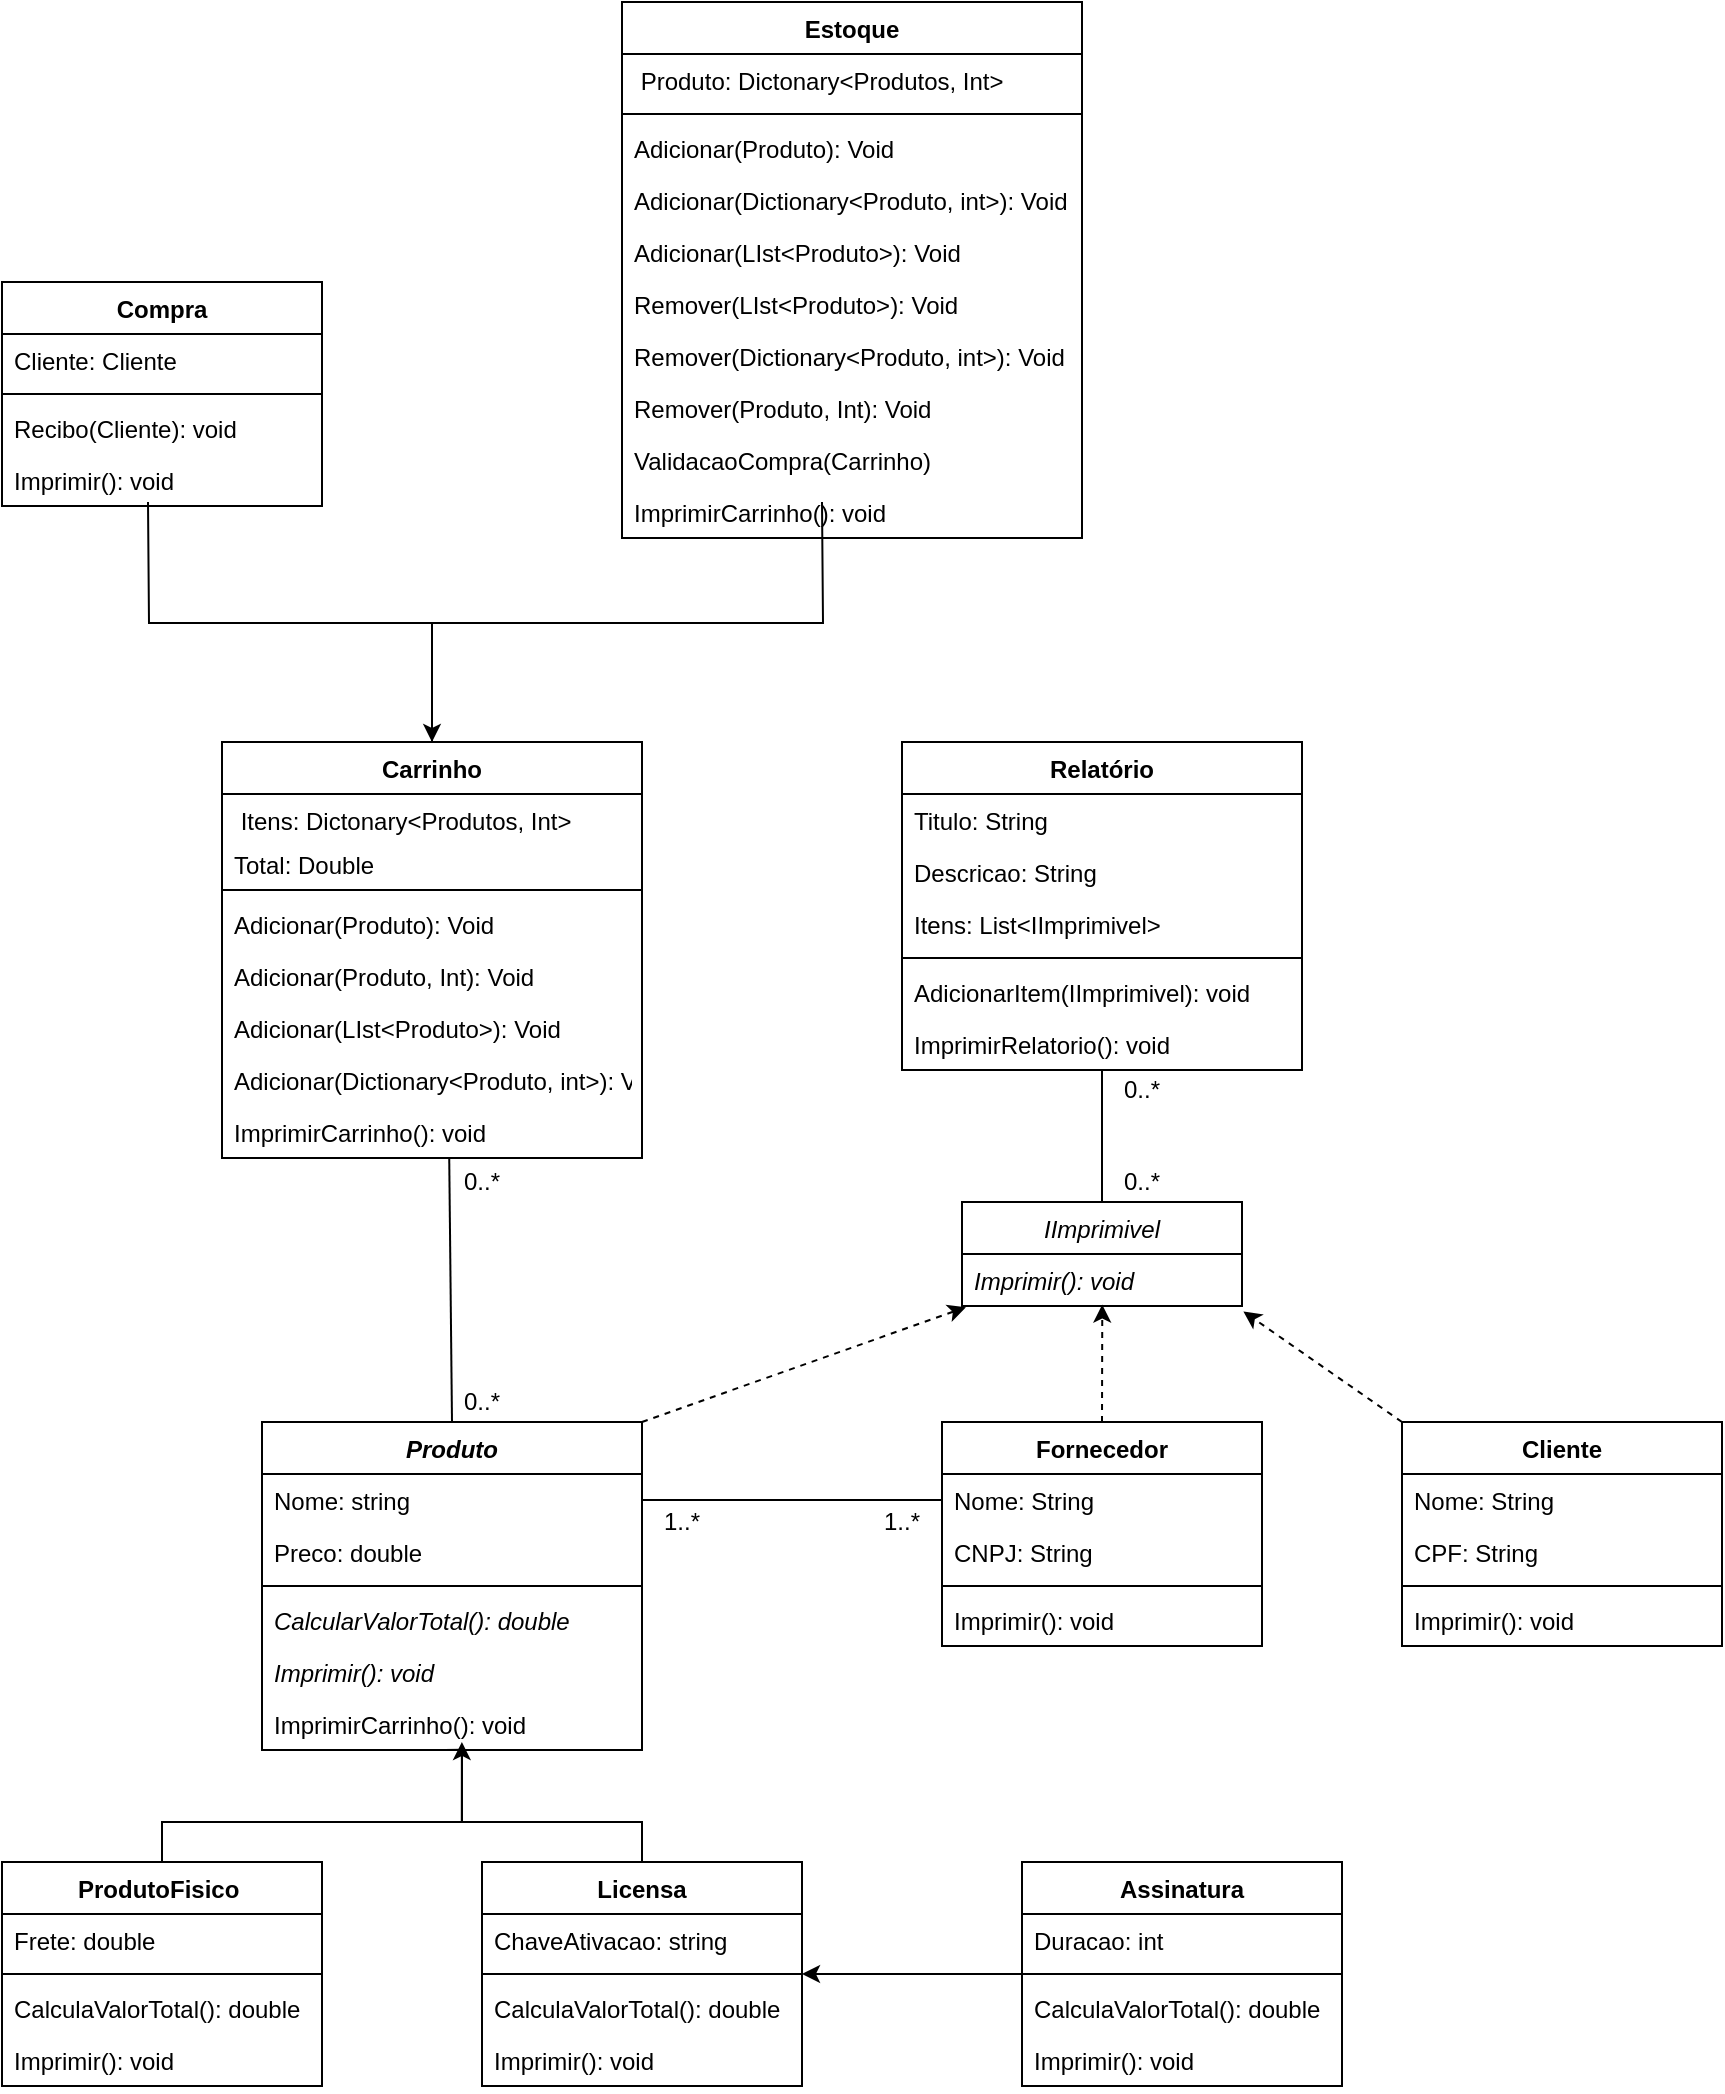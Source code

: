 <mxfile version="14.7.7" type="device"><diagram name="Page-1" id="9f46799a-70d6-7492-0946-bef42562c5a5"><mxGraphModel dx="716" dy="1227" grid="1" gridSize="10" guides="0" tooltips="1" connect="1" arrows="1" fold="1" page="1" pageScale="1" pageWidth="1100" pageHeight="850" background="none" math="0" shadow="0"><root><mxCell id="0"/><mxCell id="1" parent="0"/><mxCell id="nFYuD5tt0FKsNMg1wuBp-65" style="edgeStyle=orthogonalEdgeStyle;rounded=0;orthogonalLoop=1;jettySize=auto;html=1;exitX=0.5;exitY=0;exitDx=0;exitDy=0;endArrow=none;endFill=0;" parent="1" source="NOvSTR_Z6-aRSlPlnqLn-1" edge="1"><mxGeometry relative="1" as="geometry"><mxPoint x="273" y="-40" as="targetPoint"/></mxGeometry></mxCell><mxCell id="IoJTd6IkPJxwuhOxfUBB-2" style="edgeStyle=orthogonalEdgeStyle;rounded=0;orthogonalLoop=1;jettySize=auto;html=1;exitX=0.5;exitY=0;exitDx=0;exitDy=0;startArrow=classic;startFill=1;endArrow=none;endFill=0;" edge="1" parent="1" source="NOvSTR_Z6-aRSlPlnqLn-1"><mxGeometry relative="1" as="geometry"><mxPoint x="610" y="-40" as="targetPoint"/></mxGeometry></mxCell><mxCell id="NOvSTR_Z6-aRSlPlnqLn-1" value="Carrinho" style="swimlane;fontStyle=1;align=center;verticalAlign=top;childLayout=stackLayout;horizontal=1;startSize=26;horizontalStack=0;resizeParent=1;resizeParentMax=0;resizeLast=0;collapsible=1;marginBottom=0;" parent="1" vertex="1"><mxGeometry x="310" y="80" width="210" height="208" as="geometry"/></mxCell><mxCell id="NOvSTR_Z6-aRSlPlnqLn-2" value=" Itens: Dictonary&lt;Produtos, Int&gt;" style="text;strokeColor=none;fillColor=none;align=left;verticalAlign=top;spacingLeft=4;spacingRight=4;overflow=hidden;rotatable=0;points=[[0,0.5],[1,0.5]];portConstraint=eastwest;" parent="NOvSTR_Z6-aRSlPlnqLn-1" vertex="1"><mxGeometry y="26" width="210" height="22" as="geometry"/></mxCell><mxCell id="NOvSTR_Z6-aRSlPlnqLn-6" value="Total: Double" style="text;strokeColor=none;fillColor=none;align=left;verticalAlign=top;spacingLeft=4;spacingRight=4;overflow=hidden;rotatable=0;points=[[0,0.5],[1,0.5]];portConstraint=eastwest;" parent="NOvSTR_Z6-aRSlPlnqLn-1" vertex="1"><mxGeometry y="48" width="210" height="22" as="geometry"/></mxCell><mxCell id="NOvSTR_Z6-aRSlPlnqLn-3" value="" style="line;strokeWidth=1;fillColor=none;align=left;verticalAlign=middle;spacingTop=-1;spacingLeft=3;spacingRight=3;rotatable=0;labelPosition=right;points=[];portConstraint=eastwest;" parent="NOvSTR_Z6-aRSlPlnqLn-1" vertex="1"><mxGeometry y="70" width="210" height="8" as="geometry"/></mxCell><mxCell id="NOvSTR_Z6-aRSlPlnqLn-5" value="Adicionar(Produto): Void" style="text;strokeColor=none;fillColor=none;align=left;verticalAlign=top;spacingLeft=4;spacingRight=4;overflow=hidden;rotatable=0;points=[[0,0.5],[1,0.5]];portConstraint=eastwest;" parent="NOvSTR_Z6-aRSlPlnqLn-1" vertex="1"><mxGeometry y="78" width="210" height="26" as="geometry"/></mxCell><mxCell id="NOvSTR_Z6-aRSlPlnqLn-7" value="Adicionar(Produto, Int): Void" style="text;strokeColor=none;fillColor=none;align=left;verticalAlign=top;spacingLeft=4;spacingRight=4;overflow=hidden;rotatable=0;points=[[0,0.5],[1,0.5]];portConstraint=eastwest;" parent="NOvSTR_Z6-aRSlPlnqLn-1" vertex="1"><mxGeometry y="104" width="210" height="26" as="geometry"/></mxCell><mxCell id="NOvSTR_Z6-aRSlPlnqLn-8" value="Adicionar(LIst&lt;Produto&gt;): Void" style="text;strokeColor=none;fillColor=none;align=left;verticalAlign=top;spacingLeft=4;spacingRight=4;overflow=hidden;rotatable=0;points=[[0,0.5],[1,0.5]];portConstraint=eastwest;" parent="NOvSTR_Z6-aRSlPlnqLn-1" vertex="1"><mxGeometry y="130" width="210" height="26" as="geometry"/></mxCell><mxCell id="NOvSTR_Z6-aRSlPlnqLn-9" value="Adicionar(Dictionary&lt;Produto, int&gt;): Void" style="text;strokeColor=none;fillColor=none;align=left;verticalAlign=top;spacingLeft=4;spacingRight=4;overflow=hidden;rotatable=0;points=[[0,0.5],[1,0.5]];portConstraint=eastwest;" parent="NOvSTR_Z6-aRSlPlnqLn-1" vertex="1"><mxGeometry y="156" width="210" height="26" as="geometry"/></mxCell><mxCell id="NOvSTR_Z6-aRSlPlnqLn-10" value="ImprimirCarrinho(): void" style="text;strokeColor=none;fillColor=none;align=left;verticalAlign=top;spacingLeft=4;spacingRight=4;overflow=hidden;rotatable=0;points=[[0,0.5],[1,0.5]];portConstraint=eastwest;" parent="NOvSTR_Z6-aRSlPlnqLn-1" vertex="1"><mxGeometry y="182" width="210" height="26" as="geometry"/></mxCell><mxCell id="NOvSTR_Z6-aRSlPlnqLn-11" value="Relatório" style="swimlane;fontStyle=1;align=center;verticalAlign=top;childLayout=stackLayout;horizontal=1;startSize=26;horizontalStack=0;resizeParent=1;resizeParentMax=0;resizeLast=0;collapsible=1;marginBottom=0;" parent="1" vertex="1"><mxGeometry x="650" y="80" width="200" height="164" as="geometry"/></mxCell><mxCell id="NOvSTR_Z6-aRSlPlnqLn-12" value="Titulo: String" style="text;strokeColor=none;fillColor=none;align=left;verticalAlign=top;spacingLeft=4;spacingRight=4;overflow=hidden;rotatable=0;points=[[0,0.5],[1,0.5]];portConstraint=eastwest;" parent="NOvSTR_Z6-aRSlPlnqLn-11" vertex="1"><mxGeometry y="26" width="200" height="26" as="geometry"/></mxCell><mxCell id="NOvSTR_Z6-aRSlPlnqLn-15" value="Descricao: String" style="text;strokeColor=none;fillColor=none;align=left;verticalAlign=top;spacingLeft=4;spacingRight=4;overflow=hidden;rotatable=0;points=[[0,0.5],[1,0.5]];portConstraint=eastwest;" parent="NOvSTR_Z6-aRSlPlnqLn-11" vertex="1"><mxGeometry y="52" width="200" height="26" as="geometry"/></mxCell><mxCell id="NOvSTR_Z6-aRSlPlnqLn-16" value="Itens: List&lt;IImprimivel&gt;" style="text;strokeColor=none;fillColor=none;align=left;verticalAlign=top;spacingLeft=4;spacingRight=4;overflow=hidden;rotatable=0;points=[[0,0.5],[1,0.5]];portConstraint=eastwest;" parent="NOvSTR_Z6-aRSlPlnqLn-11" vertex="1"><mxGeometry y="78" width="200" height="26" as="geometry"/></mxCell><mxCell id="NOvSTR_Z6-aRSlPlnqLn-13" value="" style="line;strokeWidth=1;fillColor=none;align=left;verticalAlign=middle;spacingTop=-1;spacingLeft=3;spacingRight=3;rotatable=0;labelPosition=right;points=[];portConstraint=eastwest;" parent="NOvSTR_Z6-aRSlPlnqLn-11" vertex="1"><mxGeometry y="104" width="200" height="8" as="geometry"/></mxCell><mxCell id="NOvSTR_Z6-aRSlPlnqLn-14" value="AdicionarItem(IImprimivel): void" style="text;strokeColor=none;fillColor=none;align=left;verticalAlign=top;spacingLeft=4;spacingRight=4;overflow=hidden;rotatable=0;points=[[0,0.5],[1,0.5]];portConstraint=eastwest;" parent="NOvSTR_Z6-aRSlPlnqLn-11" vertex="1"><mxGeometry y="112" width="200" height="26" as="geometry"/></mxCell><mxCell id="NOvSTR_Z6-aRSlPlnqLn-17" value="ImprimirRelatorio(): void" style="text;strokeColor=none;fillColor=none;align=left;verticalAlign=top;spacingLeft=4;spacingRight=4;overflow=hidden;rotatable=0;points=[[0,0.5],[1,0.5]];portConstraint=eastwest;" parent="NOvSTR_Z6-aRSlPlnqLn-11" vertex="1"><mxGeometry y="138" width="200" height="26" as="geometry"/></mxCell><mxCell id="nFYuD5tt0FKsNMg1wuBp-15" style="edgeStyle=orthogonalEdgeStyle;rounded=0;orthogonalLoop=1;jettySize=auto;html=1;exitX=0.5;exitY=0;exitDx=0;exitDy=0;endArrow=none;endFill=0;" parent="1" source="NOvSTR_Z6-aRSlPlnqLn-22" target="NOvSTR_Z6-aRSlPlnqLn-11" edge="1"><mxGeometry relative="1" as="geometry"><mxPoint x="740" y="250" as="targetPoint"/></mxGeometry></mxCell><mxCell id="NOvSTR_Z6-aRSlPlnqLn-22" value="IImprimivel" style="swimlane;fontStyle=2;childLayout=stackLayout;horizontal=1;startSize=26;fillColor=none;horizontalStack=0;resizeParent=1;resizeParentMax=0;resizeLast=0;collapsible=1;marginBottom=0;fontFamily=Helvetica;" parent="1" vertex="1"><mxGeometry x="680" y="310" width="140" height="52" as="geometry"/></mxCell><mxCell id="NOvSTR_Z6-aRSlPlnqLn-23" value="Imprimir(): void" style="text;strokeColor=none;fillColor=none;align=left;verticalAlign=top;spacingLeft=4;spacingRight=4;overflow=hidden;rotatable=0;points=[[0,0.5],[1,0.5]];portConstraint=eastwest;fontFamily=Helvetica;fontStyle=2" parent="NOvSTR_Z6-aRSlPlnqLn-22" vertex="1"><mxGeometry y="26" width="140" height="26" as="geometry"/></mxCell><mxCell id="nFYuD5tt0FKsNMg1wuBp-12" style="edgeStyle=none;rounded=0;orthogonalLoop=1;jettySize=auto;html=1;exitX=1;exitY=0;exitDx=0;exitDy=0;entryX=0.014;entryY=1.023;entryDx=0;entryDy=0;entryPerimeter=0;dashed=1;" parent="1" source="NOvSTR_Z6-aRSlPlnqLn-26" target="NOvSTR_Z6-aRSlPlnqLn-23" edge="1"><mxGeometry relative="1" as="geometry"/></mxCell><mxCell id="nFYuD5tt0FKsNMg1wuBp-13" style="edgeStyle=none;rounded=0;orthogonalLoop=1;jettySize=auto;html=1;exitX=0.5;exitY=0;exitDx=0;exitDy=0;entryX=0.541;entryY=0.992;entryDx=0;entryDy=0;entryPerimeter=0;endArrow=none;endFill=0;" parent="1" source="NOvSTR_Z6-aRSlPlnqLn-26" target="NOvSTR_Z6-aRSlPlnqLn-10" edge="1"><mxGeometry relative="1" as="geometry"/></mxCell><mxCell id="NOvSTR_Z6-aRSlPlnqLn-26" value="Produto" style="swimlane;fontStyle=3;align=center;verticalAlign=top;childLayout=stackLayout;horizontal=1;startSize=26;horizontalStack=0;resizeParent=1;resizeParentMax=0;resizeLast=0;collapsible=1;marginBottom=0;fontFamily=Helvetica;" parent="1" vertex="1"><mxGeometry x="330" y="420" width="190" height="164" as="geometry"/></mxCell><mxCell id="NOvSTR_Z6-aRSlPlnqLn-27" value="Nome: string" style="text;strokeColor=none;fillColor=none;align=left;verticalAlign=top;spacingLeft=4;spacingRight=4;overflow=hidden;rotatable=0;points=[[0,0.5],[1,0.5]];portConstraint=eastwest;" parent="NOvSTR_Z6-aRSlPlnqLn-26" vertex="1"><mxGeometry y="26" width="190" height="26" as="geometry"/></mxCell><mxCell id="NOvSTR_Z6-aRSlPlnqLn-30" value="Preco: double" style="text;strokeColor=none;fillColor=none;align=left;verticalAlign=top;spacingLeft=4;spacingRight=4;overflow=hidden;rotatable=0;points=[[0,0.5],[1,0.5]];portConstraint=eastwest;" parent="NOvSTR_Z6-aRSlPlnqLn-26" vertex="1"><mxGeometry y="52" width="190" height="26" as="geometry"/></mxCell><mxCell id="NOvSTR_Z6-aRSlPlnqLn-28" value="" style="line;strokeWidth=1;fillColor=none;align=left;verticalAlign=middle;spacingTop=-1;spacingLeft=3;spacingRight=3;rotatable=0;labelPosition=right;points=[];portConstraint=eastwest;fontStyle=2" parent="NOvSTR_Z6-aRSlPlnqLn-26" vertex="1"><mxGeometry y="78" width="190" height="8" as="geometry"/></mxCell><mxCell id="NOvSTR_Z6-aRSlPlnqLn-29" value="CalcularValorTotal(): double" style="text;strokeColor=none;fillColor=none;align=left;verticalAlign=top;spacingLeft=4;spacingRight=4;overflow=hidden;rotatable=0;points=[[0,0.5],[1,0.5]];portConstraint=eastwest;fontStyle=2" parent="NOvSTR_Z6-aRSlPlnqLn-26" vertex="1"><mxGeometry y="86" width="190" height="26" as="geometry"/></mxCell><mxCell id="NOvSTR_Z6-aRSlPlnqLn-31" value="Imprimir(): void" style="text;strokeColor=none;fillColor=none;align=left;verticalAlign=top;spacingLeft=4;spacingRight=4;overflow=hidden;rotatable=0;points=[[0,0.5],[1,0.5]];portConstraint=eastwest;fontStyle=2" parent="NOvSTR_Z6-aRSlPlnqLn-26" vertex="1"><mxGeometry y="112" width="190" height="26" as="geometry"/></mxCell><mxCell id="nFYuD5tt0FKsNMg1wuBp-53" value="ImprimirCarrinho(): void" style="text;strokeColor=none;fillColor=none;align=left;verticalAlign=top;spacingLeft=4;spacingRight=4;overflow=hidden;rotatable=0;points=[[0,0.5],[1,0.5]];portConstraint=eastwest;" parent="NOvSTR_Z6-aRSlPlnqLn-26" vertex="1"><mxGeometry y="138" width="190" height="26" as="geometry"/></mxCell><mxCell id="nFYuD5tt0FKsNMg1wuBp-18" style="edgeStyle=orthogonalEdgeStyle;rounded=0;orthogonalLoop=1;jettySize=auto;html=1;exitX=0.5;exitY=0;exitDx=0;exitDy=0;endArrow=none;endFill=0;entryX=0.481;entryY=0.998;entryDx=0;entryDy=0;entryPerimeter=0;" parent="1" source="NOvSTR_Z6-aRSlPlnqLn-32" edge="1" target="nFYuD5tt0FKsNMg1wuBp-53"><mxGeometry relative="1" as="geometry"><mxPoint x="430" y="560" as="targetPoint"/><Array as="points"><mxPoint x="280" y="620"/><mxPoint x="430" y="620"/><mxPoint x="430" y="584"/></Array></mxGeometry></mxCell><mxCell id="NOvSTR_Z6-aRSlPlnqLn-32" value="ProdutoFisico " style="swimlane;fontStyle=1;align=center;verticalAlign=top;childLayout=stackLayout;horizontal=1;startSize=26;horizontalStack=0;resizeParent=1;resizeParentMax=0;resizeLast=0;collapsible=1;marginBottom=0;fontFamily=Helvetica;" parent="1" vertex="1"><mxGeometry x="200" y="640" width="160" height="112" as="geometry"/></mxCell><mxCell id="NOvSTR_Z6-aRSlPlnqLn-33" value="Frete: double" style="text;strokeColor=none;fillColor=none;align=left;verticalAlign=top;spacingLeft=4;spacingRight=4;overflow=hidden;rotatable=0;points=[[0,0.5],[1,0.5]];portConstraint=eastwest;" parent="NOvSTR_Z6-aRSlPlnqLn-32" vertex="1"><mxGeometry y="26" width="160" height="26" as="geometry"/></mxCell><mxCell id="NOvSTR_Z6-aRSlPlnqLn-34" value="" style="line;strokeWidth=1;fillColor=none;align=left;verticalAlign=middle;spacingTop=-1;spacingLeft=3;spacingRight=3;rotatable=0;labelPosition=right;points=[];portConstraint=eastwest;" parent="NOvSTR_Z6-aRSlPlnqLn-32" vertex="1"><mxGeometry y="52" width="160" height="8" as="geometry"/></mxCell><mxCell id="NOvSTR_Z6-aRSlPlnqLn-35" value="CalculaValorTotal(): double" style="text;strokeColor=none;fillColor=none;align=left;verticalAlign=top;spacingLeft=4;spacingRight=4;overflow=hidden;rotatable=0;points=[[0,0.5],[1,0.5]];portConstraint=eastwest;" parent="NOvSTR_Z6-aRSlPlnqLn-32" vertex="1"><mxGeometry y="60" width="160" height="26" as="geometry"/></mxCell><mxCell id="NOvSTR_Z6-aRSlPlnqLn-40" value="Imprimir(): void" style="text;strokeColor=none;fillColor=none;align=left;verticalAlign=top;spacingLeft=4;spacingRight=4;overflow=hidden;rotatable=0;points=[[0,0.5],[1,0.5]];portConstraint=eastwest;" parent="NOvSTR_Z6-aRSlPlnqLn-32" vertex="1"><mxGeometry y="86" width="160" height="26" as="geometry"/></mxCell><mxCell id="nFYuD5tt0FKsNMg1wuBp-19" style="edgeStyle=orthogonalEdgeStyle;rounded=0;orthogonalLoop=1;jettySize=auto;html=1;exitX=0.5;exitY=0;exitDx=0;exitDy=0;endArrow=classic;endFill=1;entryX=0.526;entryY=0.846;entryDx=0;entryDy=0;entryPerimeter=0;" parent="1" source="NOvSTR_Z6-aRSlPlnqLn-41" edge="1" target="nFYuD5tt0FKsNMg1wuBp-53"><mxGeometry relative="1" as="geometry"><mxPoint x="430" y="590" as="targetPoint"/><Array as="points"><mxPoint x="520" y="620"/><mxPoint x="430" y="620"/></Array></mxGeometry></mxCell><mxCell id="NOvSTR_Z6-aRSlPlnqLn-41" value="Licensa" style="swimlane;fontStyle=1;align=center;verticalAlign=top;childLayout=stackLayout;horizontal=1;startSize=26;horizontalStack=0;resizeParent=1;resizeParentMax=0;resizeLast=0;collapsible=1;marginBottom=0;fontFamily=Helvetica;" parent="1" vertex="1"><mxGeometry x="440" y="640" width="160" height="112" as="geometry"/></mxCell><mxCell id="NOvSTR_Z6-aRSlPlnqLn-42" value="ChaveAtivacao: string" style="text;strokeColor=none;fillColor=none;align=left;verticalAlign=top;spacingLeft=4;spacingRight=4;overflow=hidden;rotatable=0;points=[[0,0.5],[1,0.5]];portConstraint=eastwest;" parent="NOvSTR_Z6-aRSlPlnqLn-41" vertex="1"><mxGeometry y="26" width="160" height="26" as="geometry"/></mxCell><mxCell id="NOvSTR_Z6-aRSlPlnqLn-43" value="" style="line;strokeWidth=1;fillColor=none;align=left;verticalAlign=middle;spacingTop=-1;spacingLeft=3;spacingRight=3;rotatable=0;labelPosition=right;points=[];portConstraint=eastwest;" parent="NOvSTR_Z6-aRSlPlnqLn-41" vertex="1"><mxGeometry y="52" width="160" height="8" as="geometry"/></mxCell><mxCell id="NOvSTR_Z6-aRSlPlnqLn-44" value="CalculaValorTotal(): double" style="text;strokeColor=none;fillColor=none;align=left;verticalAlign=top;spacingLeft=4;spacingRight=4;overflow=hidden;rotatable=0;points=[[0,0.5],[1,0.5]];portConstraint=eastwest;" parent="NOvSTR_Z6-aRSlPlnqLn-41" vertex="1"><mxGeometry y="60" width="160" height="26" as="geometry"/></mxCell><mxCell id="nFYuD5tt0FKsNMg1wuBp-1" value="Imprimir(): void" style="text;strokeColor=none;fillColor=none;align=left;verticalAlign=top;spacingLeft=4;spacingRight=4;overflow=hidden;rotatable=0;points=[[0,0.5],[1,0.5]];portConstraint=eastwest;" parent="NOvSTR_Z6-aRSlPlnqLn-41" vertex="1"><mxGeometry y="86" width="160" height="26" as="geometry"/></mxCell><mxCell id="nFYuD5tt0FKsNMg1wuBp-11" style="rounded=0;orthogonalLoop=1;jettySize=auto;html=1;exitX=0;exitY=0;exitDx=0;exitDy=0;entryX=1.005;entryY=1.105;entryDx=0;entryDy=0;entryPerimeter=0;dashed=1;" parent="1" source="nFYuD5tt0FKsNMg1wuBp-2" target="NOvSTR_Z6-aRSlPlnqLn-23" edge="1"><mxGeometry relative="1" as="geometry"/></mxCell><mxCell id="nFYuD5tt0FKsNMg1wuBp-2" value="Cliente" style="swimlane;fontStyle=1;align=center;verticalAlign=top;childLayout=stackLayout;horizontal=1;startSize=26;horizontalStack=0;resizeParent=1;resizeParentMax=0;resizeLast=0;collapsible=1;marginBottom=0;" parent="1" vertex="1"><mxGeometry x="900" y="420" width="160" height="112" as="geometry"/></mxCell><mxCell id="nFYuD5tt0FKsNMg1wuBp-3" value="Nome: String" style="text;strokeColor=none;fillColor=none;align=left;verticalAlign=top;spacingLeft=4;spacingRight=4;overflow=hidden;rotatable=0;points=[[0,0.5],[1,0.5]];portConstraint=eastwest;" parent="nFYuD5tt0FKsNMg1wuBp-2" vertex="1"><mxGeometry y="26" width="160" height="26" as="geometry"/></mxCell><mxCell id="nFYuD5tt0FKsNMg1wuBp-6" value="CPF: String" style="text;strokeColor=none;fillColor=none;align=left;verticalAlign=top;spacingLeft=4;spacingRight=4;overflow=hidden;rotatable=0;points=[[0,0.5],[1,0.5]];portConstraint=eastwest;" parent="nFYuD5tt0FKsNMg1wuBp-2" vertex="1"><mxGeometry y="52" width="160" height="26" as="geometry"/></mxCell><mxCell id="nFYuD5tt0FKsNMg1wuBp-4" value="" style="line;strokeWidth=1;fillColor=none;align=left;verticalAlign=middle;spacingTop=-1;spacingLeft=3;spacingRight=3;rotatable=0;labelPosition=right;points=[];portConstraint=eastwest;" parent="nFYuD5tt0FKsNMg1wuBp-2" vertex="1"><mxGeometry y="78" width="160" height="8" as="geometry"/></mxCell><mxCell id="nFYuD5tt0FKsNMg1wuBp-5" value="Imprimir(): void" style="text;strokeColor=none;fillColor=none;align=left;verticalAlign=top;spacingLeft=4;spacingRight=4;overflow=hidden;rotatable=0;points=[[0,0.5],[1,0.5]];portConstraint=eastwest;" parent="nFYuD5tt0FKsNMg1wuBp-2" vertex="1"><mxGeometry y="86" width="160" height="26" as="geometry"/></mxCell><mxCell id="nFYuD5tt0FKsNMg1wuBp-22" style="edgeStyle=orthogonalEdgeStyle;rounded=0;orthogonalLoop=1;jettySize=auto;html=1;exitX=0;exitY=0.5;exitDx=0;exitDy=0;entryX=1;entryY=0.5;entryDx=0;entryDy=0;endArrow=classic;endFill=1;" parent="1" source="nFYuD5tt0FKsNMg1wuBp-7" target="NOvSTR_Z6-aRSlPlnqLn-41" edge="1"><mxGeometry relative="1" as="geometry"/></mxCell><mxCell id="nFYuD5tt0FKsNMg1wuBp-7" value="Assinatura" style="swimlane;fontStyle=1;align=center;verticalAlign=top;childLayout=stackLayout;horizontal=1;startSize=26;horizontalStack=0;resizeParent=1;resizeParentMax=0;resizeLast=0;collapsible=1;marginBottom=0;" parent="1" vertex="1"><mxGeometry x="710" y="640" width="160" height="112" as="geometry"/></mxCell><mxCell id="nFYuD5tt0FKsNMg1wuBp-8" value="Duracao: int" style="text;strokeColor=none;fillColor=none;align=left;verticalAlign=top;spacingLeft=4;spacingRight=4;overflow=hidden;rotatable=0;points=[[0,0.5],[1,0.5]];portConstraint=eastwest;" parent="nFYuD5tt0FKsNMg1wuBp-7" vertex="1"><mxGeometry y="26" width="160" height="26" as="geometry"/></mxCell><mxCell id="nFYuD5tt0FKsNMg1wuBp-9" value="" style="line;strokeWidth=1;fillColor=none;align=left;verticalAlign=middle;spacingTop=-1;spacingLeft=3;spacingRight=3;rotatable=0;labelPosition=right;points=[];portConstraint=eastwest;" parent="nFYuD5tt0FKsNMg1wuBp-7" vertex="1"><mxGeometry y="52" width="160" height="8" as="geometry"/></mxCell><mxCell id="nFYuD5tt0FKsNMg1wuBp-10" value="CalculaValorTotal(): double" style="text;strokeColor=none;fillColor=none;align=left;verticalAlign=top;spacingLeft=4;spacingRight=4;overflow=hidden;rotatable=0;points=[[0,0.5],[1,0.5]];portConstraint=eastwest;" parent="nFYuD5tt0FKsNMg1wuBp-7" vertex="1"><mxGeometry y="60" width="160" height="26" as="geometry"/></mxCell><mxCell id="nFYuD5tt0FKsNMg1wuBp-21" value="Imprimir(): void" style="text;strokeColor=none;fillColor=none;align=left;verticalAlign=top;spacingLeft=4;spacingRight=4;overflow=hidden;rotatable=0;points=[[0,0.5],[1,0.5]];portConstraint=eastwest;" parent="nFYuD5tt0FKsNMg1wuBp-7" vertex="1"><mxGeometry y="86" width="160" height="26" as="geometry"/></mxCell><mxCell id="nFYuD5tt0FKsNMg1wuBp-33" style="edgeStyle=none;rounded=0;orthogonalLoop=1;jettySize=auto;html=1;exitX=0.5;exitY=0;exitDx=0;exitDy=0;entryX=0.501;entryY=0.973;entryDx=0;entryDy=0;entryPerimeter=0;dashed=1;endArrow=classic;endFill=1;" parent="1" source="nFYuD5tt0FKsNMg1wuBp-28" target="NOvSTR_Z6-aRSlPlnqLn-23" edge="1"><mxGeometry relative="1" as="geometry"/></mxCell><mxCell id="nFYuD5tt0FKsNMg1wuBp-28" value="Fornecedor" style="swimlane;fontStyle=1;align=center;verticalAlign=top;childLayout=stackLayout;horizontal=1;startSize=26;horizontalStack=0;resizeParent=1;resizeParentMax=0;resizeLast=0;collapsible=1;marginBottom=0;" parent="1" vertex="1"><mxGeometry x="670" y="420" width="160" height="112" as="geometry"/></mxCell><mxCell id="nFYuD5tt0FKsNMg1wuBp-29" value="Nome: String" style="text;strokeColor=none;fillColor=none;align=left;verticalAlign=top;spacingLeft=4;spacingRight=4;overflow=hidden;rotatable=0;points=[[0,0.5],[1,0.5]];portConstraint=eastwest;" parent="nFYuD5tt0FKsNMg1wuBp-28" vertex="1"><mxGeometry y="26" width="160" height="26" as="geometry"/></mxCell><mxCell id="nFYuD5tt0FKsNMg1wuBp-32" value="CNPJ: String" style="text;strokeColor=none;fillColor=none;align=left;verticalAlign=top;spacingLeft=4;spacingRight=4;overflow=hidden;rotatable=0;points=[[0,0.5],[1,0.5]];portConstraint=eastwest;" parent="nFYuD5tt0FKsNMg1wuBp-28" vertex="1"><mxGeometry y="52" width="160" height="26" as="geometry"/></mxCell><mxCell id="nFYuD5tt0FKsNMg1wuBp-30" value="" style="line;strokeWidth=1;fillColor=none;align=left;verticalAlign=middle;spacingTop=-1;spacingLeft=3;spacingRight=3;rotatable=0;labelPosition=right;points=[];portConstraint=eastwest;" parent="nFYuD5tt0FKsNMg1wuBp-28" vertex="1"><mxGeometry y="78" width="160" height="8" as="geometry"/></mxCell><mxCell id="nFYuD5tt0FKsNMg1wuBp-31" value="Imprimir(): void" style="text;strokeColor=none;fillColor=none;align=left;verticalAlign=top;spacingLeft=4;spacingRight=4;overflow=hidden;rotatable=0;points=[[0,0.5],[1,0.5]];portConstraint=eastwest;" parent="nFYuD5tt0FKsNMg1wuBp-28" vertex="1"><mxGeometry y="86" width="160" height="26" as="geometry"/></mxCell><mxCell id="nFYuD5tt0FKsNMg1wuBp-34" style="rounded=0;orthogonalLoop=1;jettySize=auto;html=1;exitX=0;exitY=0.5;exitDx=0;exitDy=0;endArrow=none;endFill=0;entryX=1;entryY=0.5;entryDx=0;entryDy=0;" parent="1" source="nFYuD5tt0FKsNMg1wuBp-29" target="NOvSTR_Z6-aRSlPlnqLn-27" edge="1"><mxGeometry relative="1" as="geometry"><mxPoint x="510" y="464" as="targetPoint"/></mxGeometry></mxCell><mxCell id="nFYuD5tt0FKsNMg1wuBp-36" value="0..*" style="text;html=1;strokeColor=none;fillColor=none;align=center;verticalAlign=middle;whiteSpace=wrap;rounded=0;" parent="1" vertex="1"><mxGeometry x="750" y="244" width="40" height="20" as="geometry"/></mxCell><mxCell id="nFYuD5tt0FKsNMg1wuBp-37" value="0..*" style="text;html=1;strokeColor=none;fillColor=none;align=center;verticalAlign=middle;whiteSpace=wrap;rounded=0;" parent="1" vertex="1"><mxGeometry x="750" y="290" width="40" height="20" as="geometry"/></mxCell><mxCell id="nFYuD5tt0FKsNMg1wuBp-38" value="0..*" style="text;html=1;strokeColor=none;fillColor=none;align=center;verticalAlign=middle;whiteSpace=wrap;rounded=0;" parent="1" vertex="1"><mxGeometry x="420" y="290" width="40" height="20" as="geometry"/></mxCell><mxCell id="nFYuD5tt0FKsNMg1wuBp-39" value="0..*" style="text;html=1;strokeColor=none;fillColor=none;align=center;verticalAlign=middle;whiteSpace=wrap;rounded=0;" parent="1" vertex="1"><mxGeometry x="420" y="400" width="40" height="20" as="geometry"/></mxCell><mxCell id="nFYuD5tt0FKsNMg1wuBp-40" value="1..*" style="text;html=1;strokeColor=none;fillColor=none;align=center;verticalAlign=middle;whiteSpace=wrap;rounded=0;" parent="1" vertex="1"><mxGeometry x="520" y="460" width="40" height="20" as="geometry"/></mxCell><mxCell id="nFYuD5tt0FKsNMg1wuBp-41" value="1..*" style="text;html=1;strokeColor=none;fillColor=none;align=center;verticalAlign=middle;whiteSpace=wrap;rounded=0;" parent="1" vertex="1"><mxGeometry x="630" y="460" width="40" height="20" as="geometry"/></mxCell><mxCell id="nFYuD5tt0FKsNMg1wuBp-42" value="Estoque" style="swimlane;fontStyle=1;align=center;verticalAlign=top;childLayout=stackLayout;horizontal=1;startSize=26;horizontalStack=0;resizeParent=1;resizeParentMax=0;resizeLast=0;collapsible=1;marginBottom=0;" parent="1" vertex="1"><mxGeometry x="510" y="-290" width="230" height="268" as="geometry"/></mxCell><mxCell id="nFYuD5tt0FKsNMg1wuBp-43" value=" Produto: Dictonary&lt;Produtos, Int&gt;" style="text;strokeColor=none;fillColor=none;align=left;verticalAlign=top;spacingLeft=4;spacingRight=4;overflow=hidden;rotatable=0;points=[[0,0.5],[1,0.5]];portConstraint=eastwest;" parent="nFYuD5tt0FKsNMg1wuBp-42" vertex="1"><mxGeometry y="26" width="230" height="26" as="geometry"/></mxCell><mxCell id="nFYuD5tt0FKsNMg1wuBp-44" value="" style="line;strokeWidth=1;fillColor=none;align=left;verticalAlign=middle;spacingTop=-1;spacingLeft=3;spacingRight=3;rotatable=0;labelPosition=right;points=[];portConstraint=eastwest;" parent="nFYuD5tt0FKsNMg1wuBp-42" vertex="1"><mxGeometry y="52" width="230" height="8" as="geometry"/></mxCell><mxCell id="nFYuD5tt0FKsNMg1wuBp-45" value="Adicionar(Produto): Void" style="text;strokeColor=none;fillColor=none;align=left;verticalAlign=top;spacingLeft=4;spacingRight=4;overflow=hidden;rotatable=0;points=[[0,0.5],[1,0.5]];portConstraint=eastwest;" parent="nFYuD5tt0FKsNMg1wuBp-42" vertex="1"><mxGeometry y="60" width="230" height="26" as="geometry"/></mxCell><mxCell id="nFYuD5tt0FKsNMg1wuBp-51" value="Adicionar(Dictionary&lt;Produto, int&gt;): Void" style="text;strokeColor=none;fillColor=none;align=left;verticalAlign=top;spacingLeft=4;spacingRight=4;overflow=hidden;rotatable=0;points=[[0,0.5],[1,0.5]];portConstraint=eastwest;" parent="nFYuD5tt0FKsNMg1wuBp-42" vertex="1"><mxGeometry y="86" width="230" height="26" as="geometry"/></mxCell><mxCell id="nFYuD5tt0FKsNMg1wuBp-50" value="Adicionar(LIst&lt;Produto&gt;): Void" style="text;strokeColor=none;fillColor=none;align=left;verticalAlign=top;spacingLeft=4;spacingRight=4;overflow=hidden;rotatable=0;points=[[0,0.5],[1,0.5]];portConstraint=eastwest;" parent="nFYuD5tt0FKsNMg1wuBp-42" vertex="1"><mxGeometry y="112" width="230" height="26" as="geometry"/></mxCell><mxCell id="nFYuD5tt0FKsNMg1wuBp-55" value="Remover(LIst&lt;Produto&gt;): Void" style="text;strokeColor=none;fillColor=none;align=left;verticalAlign=top;spacingLeft=4;spacingRight=4;overflow=hidden;rotatable=0;points=[[0,0.5],[1,0.5]];portConstraint=eastwest;" parent="nFYuD5tt0FKsNMg1wuBp-42" vertex="1"><mxGeometry y="138" width="230" height="26" as="geometry"/></mxCell><mxCell id="nFYuD5tt0FKsNMg1wuBp-56" value="Remover(Dictionary&lt;Produto, int&gt;): Void" style="text;strokeColor=none;fillColor=none;align=left;verticalAlign=top;spacingLeft=4;spacingRight=4;overflow=hidden;rotatable=0;points=[[0,0.5],[1,0.5]];portConstraint=eastwest;" parent="nFYuD5tt0FKsNMg1wuBp-42" vertex="1"><mxGeometry y="164" width="230" height="26" as="geometry"/></mxCell><mxCell id="nFYuD5tt0FKsNMg1wuBp-46" value="Remover(Produto, Int): Void" style="text;strokeColor=none;fillColor=none;align=left;verticalAlign=top;spacingLeft=4;spacingRight=4;overflow=hidden;rotatable=0;points=[[0,0.5],[1,0.5]];portConstraint=eastwest;" parent="nFYuD5tt0FKsNMg1wuBp-42" vertex="1"><mxGeometry y="190" width="230" height="26" as="geometry"/></mxCell><mxCell id="IoJTd6IkPJxwuhOxfUBB-4" value="ValidacaoCompra(Carrinho)" style="text;strokeColor=none;fillColor=none;align=left;verticalAlign=top;spacingLeft=4;spacingRight=4;overflow=hidden;rotatable=0;points=[[0,0.5],[1,0.5]];portConstraint=eastwest;" vertex="1" parent="nFYuD5tt0FKsNMg1wuBp-42"><mxGeometry y="216" width="230" height="26" as="geometry"/></mxCell><mxCell id="nFYuD5tt0FKsNMg1wuBp-54" value="ImprimirCarrinho(): void" style="text;strokeColor=none;fillColor=none;align=left;verticalAlign=top;spacingLeft=4;spacingRight=4;overflow=hidden;rotatable=0;points=[[0,0.5],[1,0.5]];portConstraint=eastwest;" parent="nFYuD5tt0FKsNMg1wuBp-42" vertex="1"><mxGeometry y="242" width="230" height="26" as="geometry"/></mxCell><mxCell id="nFYuD5tt0FKsNMg1wuBp-58" value="Compra" style="swimlane;fontStyle=1;align=center;verticalAlign=top;childLayout=stackLayout;horizontal=1;startSize=26;horizontalStack=0;resizeParent=1;resizeParentMax=0;resizeLast=0;collapsible=1;marginBottom=0;" parent="1" vertex="1"><mxGeometry x="200" y="-150" width="160" height="112" as="geometry"/></mxCell><mxCell id="nFYuD5tt0FKsNMg1wuBp-59" value="Cliente: Cliente" style="text;strokeColor=none;fillColor=none;align=left;verticalAlign=top;spacingLeft=4;spacingRight=4;overflow=hidden;rotatable=0;points=[[0,0.5],[1,0.5]];portConstraint=eastwest;" parent="nFYuD5tt0FKsNMg1wuBp-58" vertex="1"><mxGeometry y="26" width="160" height="26" as="geometry"/></mxCell><mxCell id="nFYuD5tt0FKsNMg1wuBp-60" value="" style="line;strokeWidth=1;fillColor=none;align=left;verticalAlign=middle;spacingTop=-1;spacingLeft=3;spacingRight=3;rotatable=0;labelPosition=right;points=[];portConstraint=eastwest;" parent="nFYuD5tt0FKsNMg1wuBp-58" vertex="1"><mxGeometry y="52" width="160" height="8" as="geometry"/></mxCell><mxCell id="nFYuD5tt0FKsNMg1wuBp-61" value="Recibo(Cliente): void" style="text;strokeColor=none;fillColor=none;align=left;verticalAlign=top;spacingLeft=4;spacingRight=4;overflow=hidden;rotatable=0;points=[[0,0.5],[1,0.5]];portConstraint=eastwest;" parent="nFYuD5tt0FKsNMg1wuBp-58" vertex="1"><mxGeometry y="60" width="160" height="26" as="geometry"/></mxCell><mxCell id="IoJTd6IkPJxwuhOxfUBB-3" value="Imprimir(): void" style="text;strokeColor=none;fillColor=none;align=left;verticalAlign=top;spacingLeft=4;spacingRight=4;overflow=hidden;rotatable=0;points=[[0,0.5],[1,0.5]];portConstraint=eastwest;" vertex="1" parent="nFYuD5tt0FKsNMg1wuBp-58"><mxGeometry y="86" width="160" height="26" as="geometry"/></mxCell></root></mxGraphModel></diagram></mxfile>